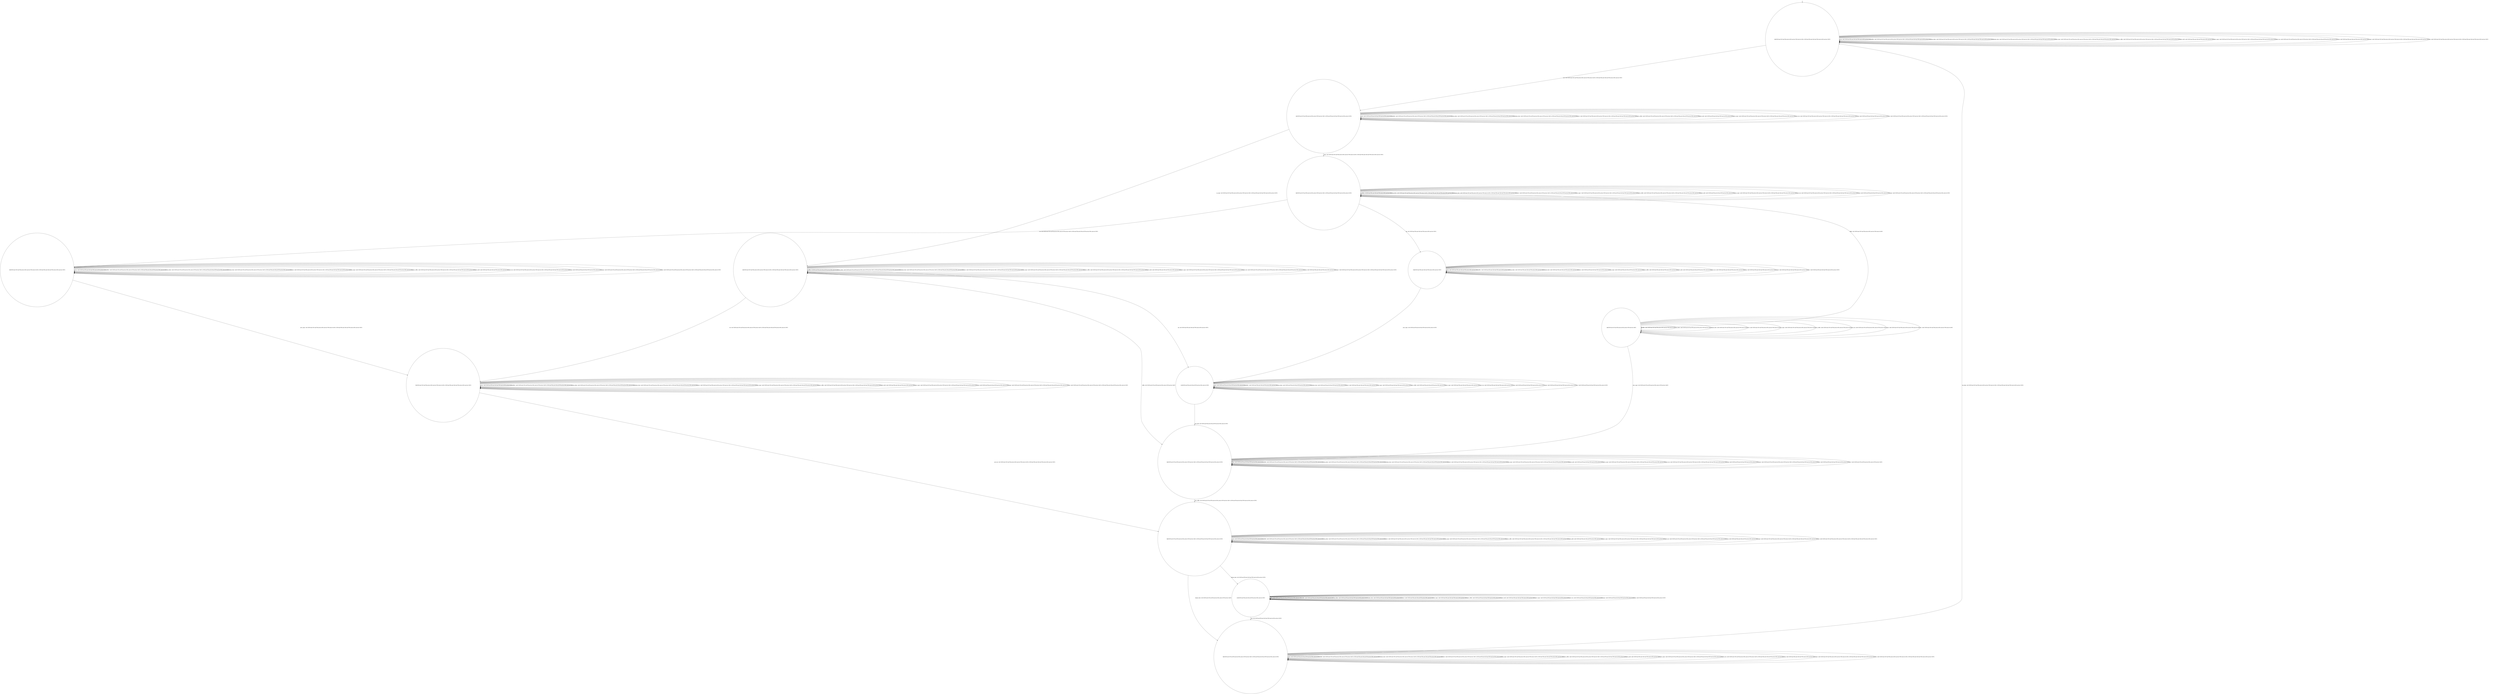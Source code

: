 digraph g {
	edge [lblstyle="above, sloped"];
	s0 [shape="circle" label="0@[((EUR and COF and TEA and not DOL and not TON and not CAP) or (EUR and TEA and CAP and TON and not DOL and not COF))]"];
	s1 [shape="circle" label="1@[((EUR and COF and TEA and not DOL and not TON and not CAP) or (EUR and TEA and CAP and TON and not DOL and not COF))]"];
	s2 [shape="circle" label="2@[((EUR and COF and TEA and not DOL and not TON and not CAP) or (EUR and TEA and CAP and TON and not DOL and not COF))]"];
	s3 [shape="circle" label="3@[((EUR and COF and TEA and not DOL and not TON and not CAP) or (EUR and TEA and CAP and TON and not DOL and not COF))]"];
	s4 [shape="circle" label="4@[((EUR and COF and TEA and not DOL and not TON and not CAP))]"];
	s5 [shape="circle" label="5@[((EUR and COF and TEA and not DOL and not TON and not CAP) or (EUR and TEA and CAP and TON and not DOL and not COF))]"];
	s6 [shape="circle" label="6@[((EUR and COF and TEA and not DOL and not TON and not CAP) or (EUR and TEA and CAP and TON and not DOL and not COF))]"];
	s7 [shape="circle" label="7@[((EUR and COF and TEA and not DOL and not TON and not CAP) or (EUR and TEA and CAP and TON and not DOL and not COF))]"];
	s8 [shape="circle" label="8@[((EUR and COF and TEA and not DOL and not TON and not CAP) or (EUR and TEA and CAP and TON and not DOL and not COF))]"];
	s9 [shape="circle" label="9@[((EUR and COF and TEA and not DOL and not TON and not CAP) or (EUR and TEA and CAP and TON and not DOL and not COF))]"];
	s10 [shape="circle" label="10@[((EUR and TEA and CAP and TON and not DOL and not COF))]"];
	s11 [shape="circle" label="11@[((EUR and TEA and CAP and TON and not DOL and not COF))]"];
	s12 [shape="circle" label="12@[((EUR and TEA and CAP and TON and not DOL and not COF))]"];
	s0 -> s0 [label="cap / nok() [((EUR and TEA and CAP and TON and not DOL and not COF))]"];
	s0 -> s0 [label="coffee / nok() [((EUR and COF and TEA and not DOL and not TON and not CAP) or (EUR and TEA and CAP and TON and not DOL and not COF))]"];
	s0 -> s0 [label="cup_taken / nok() [((EUR and COF and TEA and not DOL and not TON and not CAP) or (EUR and TEA and CAP and TON and not DOL and not COF))]"];
	s0 -> s0 [label="display_done / nok() [((EUR and COF and TEA and not DOL and not TON and not CAP) or (EUR and TEA and CAP and TON and not DOL and not COF))]"];
	s0 -> s1 [label="euro / ok() [((EUR and COF and TEA and not DOL and not TON and not CAP) or (EUR and TEA and CAP and TON and not DOL and not COF))]"];
	s0 -> s0 [label="no_sugar / nok() [((EUR and COF and TEA and not DOL and not TON and not CAP) or (EUR and TEA and CAP and TON and not DOL and not COF))]"];
	s0 -> s0 [label="pour_coffee / nok() [((EUR and COF and TEA and not DOL and not TON and not CAP) or (EUR and TEA and CAP and TON and not DOL and not COF))]"];
	s0 -> s0 [label="pour_milk / nok() [((EUR and TEA and CAP and TON and not DOL and not COF))]"];
	s0 -> s0 [label="pour_sugar / nok() [((EUR and COF and TEA and not DOL and not TON and not CAP) or (EUR and TEA and CAP and TON and not DOL and not COF))]"];
	s0 -> s0 [label="pour_tea / nok() [((EUR and COF and TEA and not DOL and not TON and not CAP) or (EUR and TEA and CAP and TON and not DOL and not COF))]"];
	s0 -> s0 [label="ring / nok() [((EUR and TEA and CAP and TON and not DOL and not COF))]"];
	s0 -> s0 [label="sugar / nok() [((EUR and COF and TEA and not DOL and not TON and not CAP) or (EUR and TEA and CAP and TON and not DOL and not COF))]"];
	s0 -> s0 [label="tea / nok() [((EUR and COF and TEA and not DOL and not TON and not CAP) or (EUR and TEA and CAP and TON and not DOL and not COF))]"];
	s1 -> s1 [label="cap / nok() [((EUR and TEA and CAP and TON and not DOL and not COF))]"];
	s1 -> s1 [label="coffee / nok() [((EUR and COF and TEA and not DOL and not TON and not CAP) or (EUR and TEA and CAP and TON and not DOL and not COF))]"];
	s1 -> s1 [label="cup_taken / nok() [((EUR and COF and TEA and not DOL and not TON and not CAP) or (EUR and TEA and CAP and TON and not DOL and not COF))]"];
	s1 -> s1 [label="display_done / nok() [((EUR and COF and TEA and not DOL and not TON and not CAP) or (EUR and TEA and CAP and TON and not DOL and not COF))]"];
	s1 -> s1 [label="euro / nok() [((EUR and COF and TEA and not DOL and not TON and not CAP) or (EUR and TEA and CAP and TON and not DOL and not COF))]"];
	s1 -> s2 [label="no_sugar / ok() [((EUR and COF and TEA and not DOL and not TON and not CAP) or (EUR and TEA and CAP and TON and not DOL and not COF))]"];
	s1 -> s1 [label="pour_coffee / nok() [((EUR and COF and TEA and not DOL and not TON and not CAP) or (EUR and TEA and CAP and TON and not DOL and not COF))]"];
	s1 -> s1 [label="pour_milk / nok() [((EUR and TEA and CAP and TON and not DOL and not COF))]"];
	s1 -> s1 [label="pour_sugar / nok() [((EUR and COF and TEA and not DOL and not TON and not CAP) or (EUR and TEA and CAP and TON and not DOL and not COF))]"];
	s1 -> s1 [label="pour_tea / nok() [((EUR and COF and TEA and not DOL and not TON and not CAP) or (EUR and TEA and CAP and TON and not DOL and not COF))]"];
	s1 -> s1 [label="ring / nok() [((EUR and TEA and CAP and TON and not DOL and not COF))]"];
	s1 -> s3 [label="sugar / ok() [((EUR and COF and TEA and not DOL and not TON and not CAP) or (EUR and TEA and CAP and TON and not DOL and not COF))]"];
	s1 -> s1 [label="tea / nok() [((EUR and COF and TEA and not DOL and not TON and not CAP) or (EUR and TEA and CAP and TON and not DOL and not COF))]"];
	s2 -> s11 [label="cap / ok() [((EUR and TEA and CAP and TON and not DOL and not COF))]"];
	s2 -> s6 [label="coffee / ok() [((EUR and COF and TEA and not DOL and not TON and not CAP))]"];
	s2 -> s2 [label="coffee / Ω [((EUR and TEA and CAP and TON and not DOL and not COF))]"];
	s2 -> s2 [label="cup_taken / nok() [((EUR and COF and TEA and not DOL and not TON and not CAP) or (EUR and TEA and CAP and TON and not DOL and not COF))]"];
	s2 -> s2 [label="display_done / nok() [((EUR and COF and TEA and not DOL and not TON and not CAP) or (EUR and TEA and CAP and TON and not DOL and not COF))]"];
	s2 -> s2 [label="euro / nok() [((EUR and COF and TEA and not DOL and not TON and not CAP) or (EUR and TEA and CAP and TON and not DOL and not COF))]"];
	s2 -> s2 [label="no_sugar / nok() [((EUR and COF and TEA and not DOL and not TON and not CAP) or (EUR and TEA and CAP and TON and not DOL and not COF))]"];
	s2 -> s2 [label="pour_coffee / nok() [((EUR and COF and TEA and not DOL and not TON and not CAP) or (EUR and TEA and CAP and TON and not DOL and not COF))]"];
	s2 -> s2 [label="pour_milk / nok() [((EUR and TEA and CAP and TON and not DOL and not COF))]"];
	s2 -> s2 [label="pour_sugar / nok() [((EUR and COF and TEA and not DOL and not TON and not CAP) or (EUR and TEA and CAP and TON and not DOL and not COF))]"];
	s2 -> s2 [label="pour_tea / nok() [((EUR and COF and TEA and not DOL and not TON and not CAP) or (EUR and TEA and CAP and TON and not DOL and not COF))]"];
	s2 -> s2 [label="ring / nok() [((EUR and TEA and CAP and TON and not DOL and not COF))]"];
	s2 -> s2 [label="sugar / void() [((EUR and COF and TEA and not DOL and not TON and not CAP) or (EUR and TEA and CAP and TON and not DOL and not COF))]"];
	s2 -> s7 [label="tea / ok() [((EUR and COF and TEA and not DOL and not TON and not CAP) or (EUR and TEA and CAP and TON and not DOL and not COF))]"];
	s3 -> s10 [label="cap / ok() [((EUR and TEA and CAP and TON and not DOL and not COF))]"];
	s3 -> s4 [label="coffee / ok() [((EUR and COF and TEA and not DOL and not TON and not CAP))]"];
	s3 -> s3 [label="coffee / Ω [((EUR and TEA and CAP and TON and not DOL and not COF))]"];
	s3 -> s3 [label="cup_taken / nok() [((EUR and COF and TEA and not DOL and not TON and not CAP) or (EUR and TEA and CAP and TON and not DOL and not COF))]"];
	s3 -> s3 [label="display_done / nok() [((EUR and COF and TEA and not DOL and not TON and not CAP) or (EUR and TEA and CAP and TON and not DOL and not COF))]"];
	s3 -> s3 [label="euro / nok() [((EUR and COF and TEA and not DOL and not TON and not CAP) or (EUR and TEA and CAP and TON and not DOL and not COF))]"];
	s3 -> s3 [label="no_sugar / void() [((EUR and COF and TEA and not DOL and not TON and not CAP) or (EUR and TEA and CAP and TON and not DOL and not COF))]"];
	s3 -> s3 [label="pour_coffee / nok() [((EUR and COF and TEA and not DOL and not TON and not CAP) or (EUR and TEA and CAP and TON and not DOL and not COF))]"];
	s3 -> s3 [label="pour_milk / nok() [((EUR and TEA and CAP and TON and not DOL and not COF))]"];
	s3 -> s3 [label="pour_sugar / nok() [((EUR and COF and TEA and not DOL and not TON and not CAP) or (EUR and TEA and CAP and TON and not DOL and not COF))]"];
	s3 -> s3 [label="pour_tea / nok() [((EUR and COF and TEA and not DOL and not TON and not CAP) or (EUR and TEA and CAP and TON and not DOL and not COF))]"];
	s3 -> s3 [label="ring / nok() [((EUR and TEA and CAP and TON and not DOL and not COF))]"];
	s3 -> s3 [label="sugar / nok() [((EUR and COF and TEA and not DOL and not TON and not CAP) or (EUR and TEA and CAP and TON and not DOL and not COF))]"];
	s3 -> s5 [label="tea / ok() [((EUR and COF and TEA and not DOL and not TON and not CAP) or (EUR and TEA and CAP and TON and not DOL and not COF))]"];
	s4 -> s4 [label="coffee / nok() [((EUR and COF and TEA and not DOL and not TON and not CAP))]"];
	s4 -> s4 [label="cup_taken / nok() [((EUR and COF and TEA and not DOL and not TON and not CAP))]"];
	s4 -> s4 [label="display_done / nok() [((EUR and COF and TEA and not DOL and not TON and not CAP))]"];
	s4 -> s4 [label="euro / nok() [((EUR and COF and TEA and not DOL and not TON and not CAP))]"];
	s4 -> s4 [label="no_sugar / nok() [((EUR and COF and TEA and not DOL and not TON and not CAP))]"];
	s4 -> s4 [label="pour_coffee / nok() [((EUR and COF and TEA and not DOL and not TON and not CAP))]"];
	s4 -> s6 [label="pour_sugar / ok() [((EUR and COF and TEA and not DOL and not TON and not CAP))]"];
	s4 -> s4 [label="pour_tea / nok() [((EUR and COF and TEA and not DOL and not TON and not CAP))]"];
	s4 -> s4 [label="sugar / nok() [((EUR and COF and TEA and not DOL and not TON and not CAP))]"];
	s4 -> s4 [label="tea / void() [((EUR and COF and TEA and not DOL and not TON and not CAP))]"];
	s5 -> s5 [label="cap / void() [((EUR and TEA and CAP and TON and not DOL and not COF))]"];
	s5 -> s5 [label="coffee / void() [((EUR and COF and TEA and not DOL and not TON and not CAP) or (EUR and TEA and CAP and TON and not DOL and not COF))]"];
	s5 -> s5 [label="cup_taken / nok() [((EUR and COF and TEA and not DOL and not TON and not CAP) or (EUR and TEA and CAP and TON and not DOL and not COF))]"];
	s5 -> s5 [label="display_done / nok() [((EUR and COF and TEA and not DOL and not TON and not CAP) or (EUR and TEA and CAP and TON and not DOL and not COF))]"];
	s5 -> s5 [label="euro / nok() [((EUR and COF and TEA and not DOL and not TON and not CAP) or (EUR and TEA and CAP and TON and not DOL and not COF))]"];
	s5 -> s5 [label="no_sugar / nok() [((EUR and COF and TEA and not DOL and not TON and not CAP) or (EUR and TEA and CAP and TON and not DOL and not COF))]"];
	s5 -> s5 [label="pour_coffee / nok() [((EUR and COF and TEA and not DOL and not TON and not CAP) or (EUR and TEA and CAP and TON and not DOL and not COF))]"];
	s5 -> s5 [label="pour_milk / nok() [((EUR and TEA and CAP and TON and not DOL and not COF))]"];
	s5 -> s7 [label="pour_sugar / ok() [((EUR and COF and TEA and not DOL and not TON and not CAP) or (EUR and TEA and CAP and TON and not DOL and not COF))]"];
	s5 -> s5 [label="pour_tea / nok() [((EUR and COF and TEA and not DOL and not TON and not CAP) or (EUR and TEA and CAP and TON and not DOL and not COF))]"];
	s5 -> s5 [label="ring / nok() [((EUR and TEA and CAP and TON and not DOL and not COF))]"];
	s5 -> s5 [label="sugar / nok() [((EUR and COF and TEA and not DOL and not TON and not CAP) or (EUR and TEA and CAP and TON and not DOL and not COF))]"];
	s5 -> s5 [label="tea / nok() [((EUR and COF and TEA and not DOL and not TON and not CAP) or (EUR and TEA and CAP and TON and not DOL and not COF))]"];
	s6 -> s6 [label="cap / nok() [((EUR and TEA and CAP and TON and not DOL and not COF))]"];
	s6 -> s6 [label="coffee / nok() [((EUR and COF and TEA and not DOL and not TON and not CAP) or (EUR and TEA and CAP and TON and not DOL and not COF))]"];
	s6 -> s6 [label="cup_taken / nok() [((EUR and COF and TEA and not DOL and not TON and not CAP) or (EUR and TEA and CAP and TON and not DOL and not COF))]"];
	s6 -> s6 [label="display_done / nok() [((EUR and COF and TEA and not DOL and not TON and not CAP) or (EUR and TEA and CAP and TON and not DOL and not COF))]"];
	s6 -> s6 [label="euro / nok() [((EUR and COF and TEA and not DOL and not TON and not CAP) or (EUR and TEA and CAP and TON and not DOL and not COF))]"];
	s6 -> s6 [label="no_sugar / nok() [((EUR and COF and TEA and not DOL and not TON and not CAP) or (EUR and TEA and CAP and TON and not DOL and not COF))]"];
	s6 -> s8 [label="pour_coffee / ok() [((EUR and COF and TEA and not DOL and not TON and not CAP) or (EUR and TEA and CAP and TON and not DOL and not COF))]"];
	s6 -> s6 [label="pour_milk / nok() [((EUR and TEA and CAP and TON and not DOL and not COF))]"];
	s6 -> s6 [label="pour_sugar / nok() [((EUR and COF and TEA and not DOL and not TON and not CAP) or (EUR and TEA and CAP and TON and not DOL and not COF))]"];
	s6 -> s6 [label="pour_tea / nok() [((EUR and COF and TEA and not DOL and not TON and not CAP) or (EUR and TEA and CAP and TON and not DOL and not COF))]"];
	s6 -> s6 [label="ring / nok() [((EUR and TEA and CAP and TON and not DOL and not COF))]"];
	s6 -> s6 [label="sugar / nok() [((EUR and COF and TEA and not DOL and not TON and not CAP) or (EUR and TEA and CAP and TON and not DOL and not COF))]"];
	s6 -> s6 [label="tea / nok() [((EUR and TEA and CAP and TON and not DOL and not COF))]"];
	s6 -> s6 [label="tea / void() [((EUR and COF and TEA and not DOL and not TON and not CAP))]"];
	s7 -> s7 [label="cap / void() [((EUR and TEA and CAP and TON and not DOL and not COF))]"];
	s7 -> s7 [label="coffee / void() [((EUR and COF and TEA and not DOL and not TON and not CAP) or (EUR and TEA and CAP and TON and not DOL and not COF))]"];
	s7 -> s7 [label="cup_taken / nok() [((EUR and COF and TEA and not DOL and not TON and not CAP) or (EUR and TEA and CAP and TON and not DOL and not COF))]"];
	s7 -> s7 [label="display_done / nok() [((EUR and COF and TEA and not DOL and not TON and not CAP) or (EUR and TEA and CAP and TON and not DOL and not COF))]"];
	s7 -> s7 [label="euro / nok() [((EUR and COF and TEA and not DOL and not TON and not CAP) or (EUR and TEA and CAP and TON and not DOL and not COF))]"];
	s7 -> s7 [label="no_sugar / nok() [((EUR and COF and TEA and not DOL and not TON and not CAP) or (EUR and TEA and CAP and TON and not DOL and not COF))]"];
	s7 -> s7 [label="pour_coffee / nok() [((EUR and COF and TEA and not DOL and not TON and not CAP) or (EUR and TEA and CAP and TON and not DOL and not COF))]"];
	s7 -> s7 [label="pour_milk / nok() [((EUR and TEA and CAP and TON and not DOL and not COF))]"];
	s7 -> s7 [label="pour_sugar / nok() [((EUR and COF and TEA and not DOL and not TON and not CAP) or (EUR and TEA and CAP and TON and not DOL and not COF))]"];
	s7 -> s8 [label="pour_tea / ok() [((EUR and COF and TEA and not DOL and not TON and not CAP) or (EUR and TEA and CAP and TON and not DOL and not COF))]"];
	s7 -> s7 [label="ring / nok() [((EUR and TEA and CAP and TON and not DOL and not COF))]"];
	s7 -> s7 [label="sugar / nok() [((EUR and COF and TEA and not DOL and not TON and not CAP) or (EUR and TEA and CAP and TON and not DOL and not COF))]"];
	s7 -> s7 [label="tea / nok() [((EUR and COF and TEA and not DOL and not TON and not CAP) or (EUR and TEA and CAP and TON and not DOL and not COF))]"];
	s8 -> s8 [label="cap / nok() [((EUR and TEA and CAP and TON and not DOL and not COF))]"];
	s8 -> s8 [label="coffee / nok() [((EUR and COF and TEA and not DOL and not TON and not CAP) or (EUR and TEA and CAP and TON and not DOL and not COF))]"];
	s8 -> s8 [label="cup_taken / nok() [((EUR and COF and TEA and not DOL and not TON and not CAP) or (EUR and TEA and CAP and TON and not DOL and not COF))]"];
	s8 -> s9 [label="display_done / ok() [((EUR and COF and TEA and not DOL and not TON and not CAP))]"];
	s8 -> s12 [label="display_done / ok() [((EUR and TEA and CAP and TON and not DOL and not COF))]"];
	s8 -> s8 [label="euro / nok() [((EUR and COF and TEA and not DOL and not TON and not CAP) or (EUR and TEA and CAP and TON and not DOL and not COF))]"];
	s8 -> s8 [label="no_sugar / nok() [((EUR and COF and TEA and not DOL and not TON and not CAP) or (EUR and TEA and CAP and TON and not DOL and not COF))]"];
	s8 -> s8 [label="pour_coffee / nok() [((EUR and COF and TEA and not DOL and not TON and not CAP) or (EUR and TEA and CAP and TON and not DOL and not COF))]"];
	s8 -> s8 [label="pour_milk / nok() [((EUR and TEA and CAP and TON and not DOL and not COF))]"];
	s8 -> s8 [label="pour_sugar / nok() [((EUR and COF and TEA and not DOL and not TON and not CAP) or (EUR and TEA and CAP and TON and not DOL and not COF))]"];
	s8 -> s8 [label="pour_tea / nok() [((EUR and COF and TEA and not DOL and not TON and not CAP) or (EUR and TEA and CAP and TON and not DOL and not COF))]"];
	s8 -> s8 [label="ring / nok() [((EUR and TEA and CAP and TON and not DOL and not COF))]"];
	s8 -> s8 [label="sugar / nok() [((EUR and COF and TEA and not DOL and not TON and not CAP) or (EUR and TEA and CAP and TON and not DOL and not COF))]"];
	s8 -> s8 [label="tea / nok() [((EUR and COF and TEA and not DOL and not TON and not CAP) or (EUR and TEA and CAP and TON and not DOL and not COF))]"];
	s9 -> s9 [label="cap / nok() [((EUR and TEA and CAP and TON and not DOL and not COF))]"];
	s9 -> s9 [label="coffee / nok() [((EUR and COF and TEA and not DOL and not TON and not CAP) or (EUR and TEA and CAP and TON and not DOL and not COF))]"];
	s9 -> s0 [label="cup_taken / ok() [((EUR and COF and TEA and not DOL and not TON and not CAP) or (EUR and TEA and CAP and TON and not DOL and not COF))]"];
	s9 -> s9 [label="display_done / nok() [((EUR and COF and TEA and not DOL and not TON and not CAP) or (EUR and TEA and CAP and TON and not DOL and not COF))]"];
	s9 -> s9 [label="euro / nok() [((EUR and COF and TEA and not DOL and not TON and not CAP) or (EUR and TEA and CAP and TON and not DOL and not COF))]"];
	s9 -> s9 [label="no_sugar / nok() [((EUR and COF and TEA and not DOL and not TON and not CAP) or (EUR and TEA and CAP and TON and not DOL and not COF))]"];
	s9 -> s9 [label="pour_coffee / nok() [((EUR and COF and TEA and not DOL and not TON and not CAP) or (EUR and TEA and CAP and TON and not DOL and not COF))]"];
	s9 -> s9 [label="pour_milk / nok() [((EUR and TEA and CAP and TON and not DOL and not COF))]"];
	s9 -> s9 [label="pour_sugar / nok() [((EUR and COF and TEA and not DOL and not TON and not CAP) or (EUR and TEA and CAP and TON and not DOL and not COF))]"];
	s9 -> s9 [label="pour_tea / nok() [((EUR and COF and TEA and not DOL and not TON and not CAP) or (EUR and TEA and CAP and TON and not DOL and not COF))]"];
	s9 -> s9 [label="ring / nok() [((EUR and TEA and CAP and TON and not DOL and not COF))]"];
	s9 -> s9 [label="sugar / nok() [((EUR and COF and TEA and not DOL and not TON and not CAP) or (EUR and TEA and CAP and TON and not DOL and not COF))]"];
	s9 -> s9 [label="tea / nok() [((EUR and COF and TEA and not DOL and not TON and not CAP) or (EUR and TEA and CAP and TON and not DOL and not COF))]"];
	s10 -> s10 [label="cap / nok() [((EUR and TEA and CAP and TON and not DOL and not COF))]"];
	s10 -> s10 [label="coffee / void() [((EUR and TEA and CAP and TON and not DOL and not COF))]"];
	s10 -> s10 [label="cup_taken / nok() [((EUR and TEA and CAP and TON and not DOL and not COF))]"];
	s10 -> s10 [label="display_done / nok() [((EUR and TEA and CAP and TON and not DOL and not COF))]"];
	s10 -> s10 [label="euro / nok() [((EUR and TEA and CAP and TON and not DOL and not COF))]"];
	s10 -> s10 [label="no_sugar / nok() [((EUR and TEA and CAP and TON and not DOL and not COF))]"];
	s10 -> s10 [label="pour_coffee / nok() [((EUR and TEA and CAP and TON and not DOL and not COF))]"];
	s10 -> s10 [label="pour_milk / nok() [((EUR and TEA and CAP and TON and not DOL and not COF))]"];
	s10 -> s11 [label="pour_sugar / ok() [((EUR and TEA and CAP and TON and not DOL and not COF))]"];
	s10 -> s10 [label="pour_tea / nok() [((EUR and TEA and CAP and TON and not DOL and not COF))]"];
	s10 -> s10 [label="ring / nok() [((EUR and TEA and CAP and TON and not DOL and not COF))]"];
	s10 -> s10 [label="sugar / nok() [((EUR and TEA and CAP and TON and not DOL and not COF))]"];
	s10 -> s10 [label="tea / void() [((EUR and TEA and CAP and TON and not DOL and not COF))]"];
	s11 -> s11 [label="cap / nok() [((EUR and TEA and CAP and TON and not DOL and not COF))]"];
	s11 -> s11 [label="coffee / void() [((EUR and TEA and CAP and TON and not DOL and not COF))]"];
	s11 -> s11 [label="cup_taken / nok() [((EUR and TEA and CAP and TON and not DOL and not COF))]"];
	s11 -> s11 [label="display_done / nok() [((EUR and TEA and CAP and TON and not DOL and not COF))]"];
	s11 -> s11 [label="euro / nok() [((EUR and TEA and CAP and TON and not DOL and not COF))]"];
	s11 -> s11 [label="no_sugar / nok() [((EUR and TEA and CAP and TON and not DOL and not COF))]"];
	s11 -> s11 [label="pour_coffee / nok() [((EUR and TEA and CAP and TON and not DOL and not COF))]"];
	s11 -> s6 [label="pour_milk / ok() [((EUR and TEA and CAP and TON and not DOL and not COF))]"];
	s11 -> s11 [label="pour_sugar / nok() [((EUR and TEA and CAP and TON and not DOL and not COF))]"];
	s11 -> s11 [label="pour_tea / nok() [((EUR and TEA and CAP and TON and not DOL and not COF))]"];
	s11 -> s11 [label="ring / nok() [((EUR and TEA and CAP and TON and not DOL and not COF))]"];
	s11 -> s11 [label="sugar / nok() [((EUR and TEA and CAP and TON and not DOL and not COF))]"];
	s11 -> s11 [label="tea / void() [((EUR and TEA and CAP and TON and not DOL and not COF))]"];
	s12 -> s12 [label="cap / nok() [((EUR and TEA and CAP and TON and not DOL and not COF))]"];
	s12 -> s12 [label="coffee / nok() [((EUR and TEA and CAP and TON and not DOL and not COF))]"];
	s12 -> s12 [label="cup_taken / nok() [((EUR and TEA and CAP and TON and not DOL and not COF))]"];
	s12 -> s12 [label="display_done / nok() [((EUR and TEA and CAP and TON and not DOL and not COF))]"];
	s12 -> s12 [label="euro / nok() [((EUR and TEA and CAP and TON and not DOL and not COF))]"];
	s12 -> s12 [label="no_sugar / nok() [((EUR and TEA and CAP and TON and not DOL and not COF))]"];
	s12 -> s12 [label="pour_coffee / nok() [((EUR and TEA and CAP and TON and not DOL and not COF))]"];
	s12 -> s12 [label="pour_milk / nok() [((EUR and TEA and CAP and TON and not DOL and not COF))]"];
	s12 -> s12 [label="pour_sugar / nok() [((EUR and TEA and CAP and TON and not DOL and not COF))]"];
	s12 -> s12 [label="pour_tea / nok() [((EUR and TEA and CAP and TON and not DOL and not COF))]"];
	s12 -> s9 [label="ring / ok() [((EUR and TEA and CAP and TON and not DOL and not COF))]"];
	s12 -> s12 [label="sugar / nok() [((EUR and TEA and CAP and TON and not DOL and not COF))]"];
	s12 -> s12 [label="tea / nok() [((EUR and TEA and CAP and TON and not DOL and not COF))]"];
	__start0 [label="" shape="none" width="0" height="0"];
	__start0 -> s0;
}